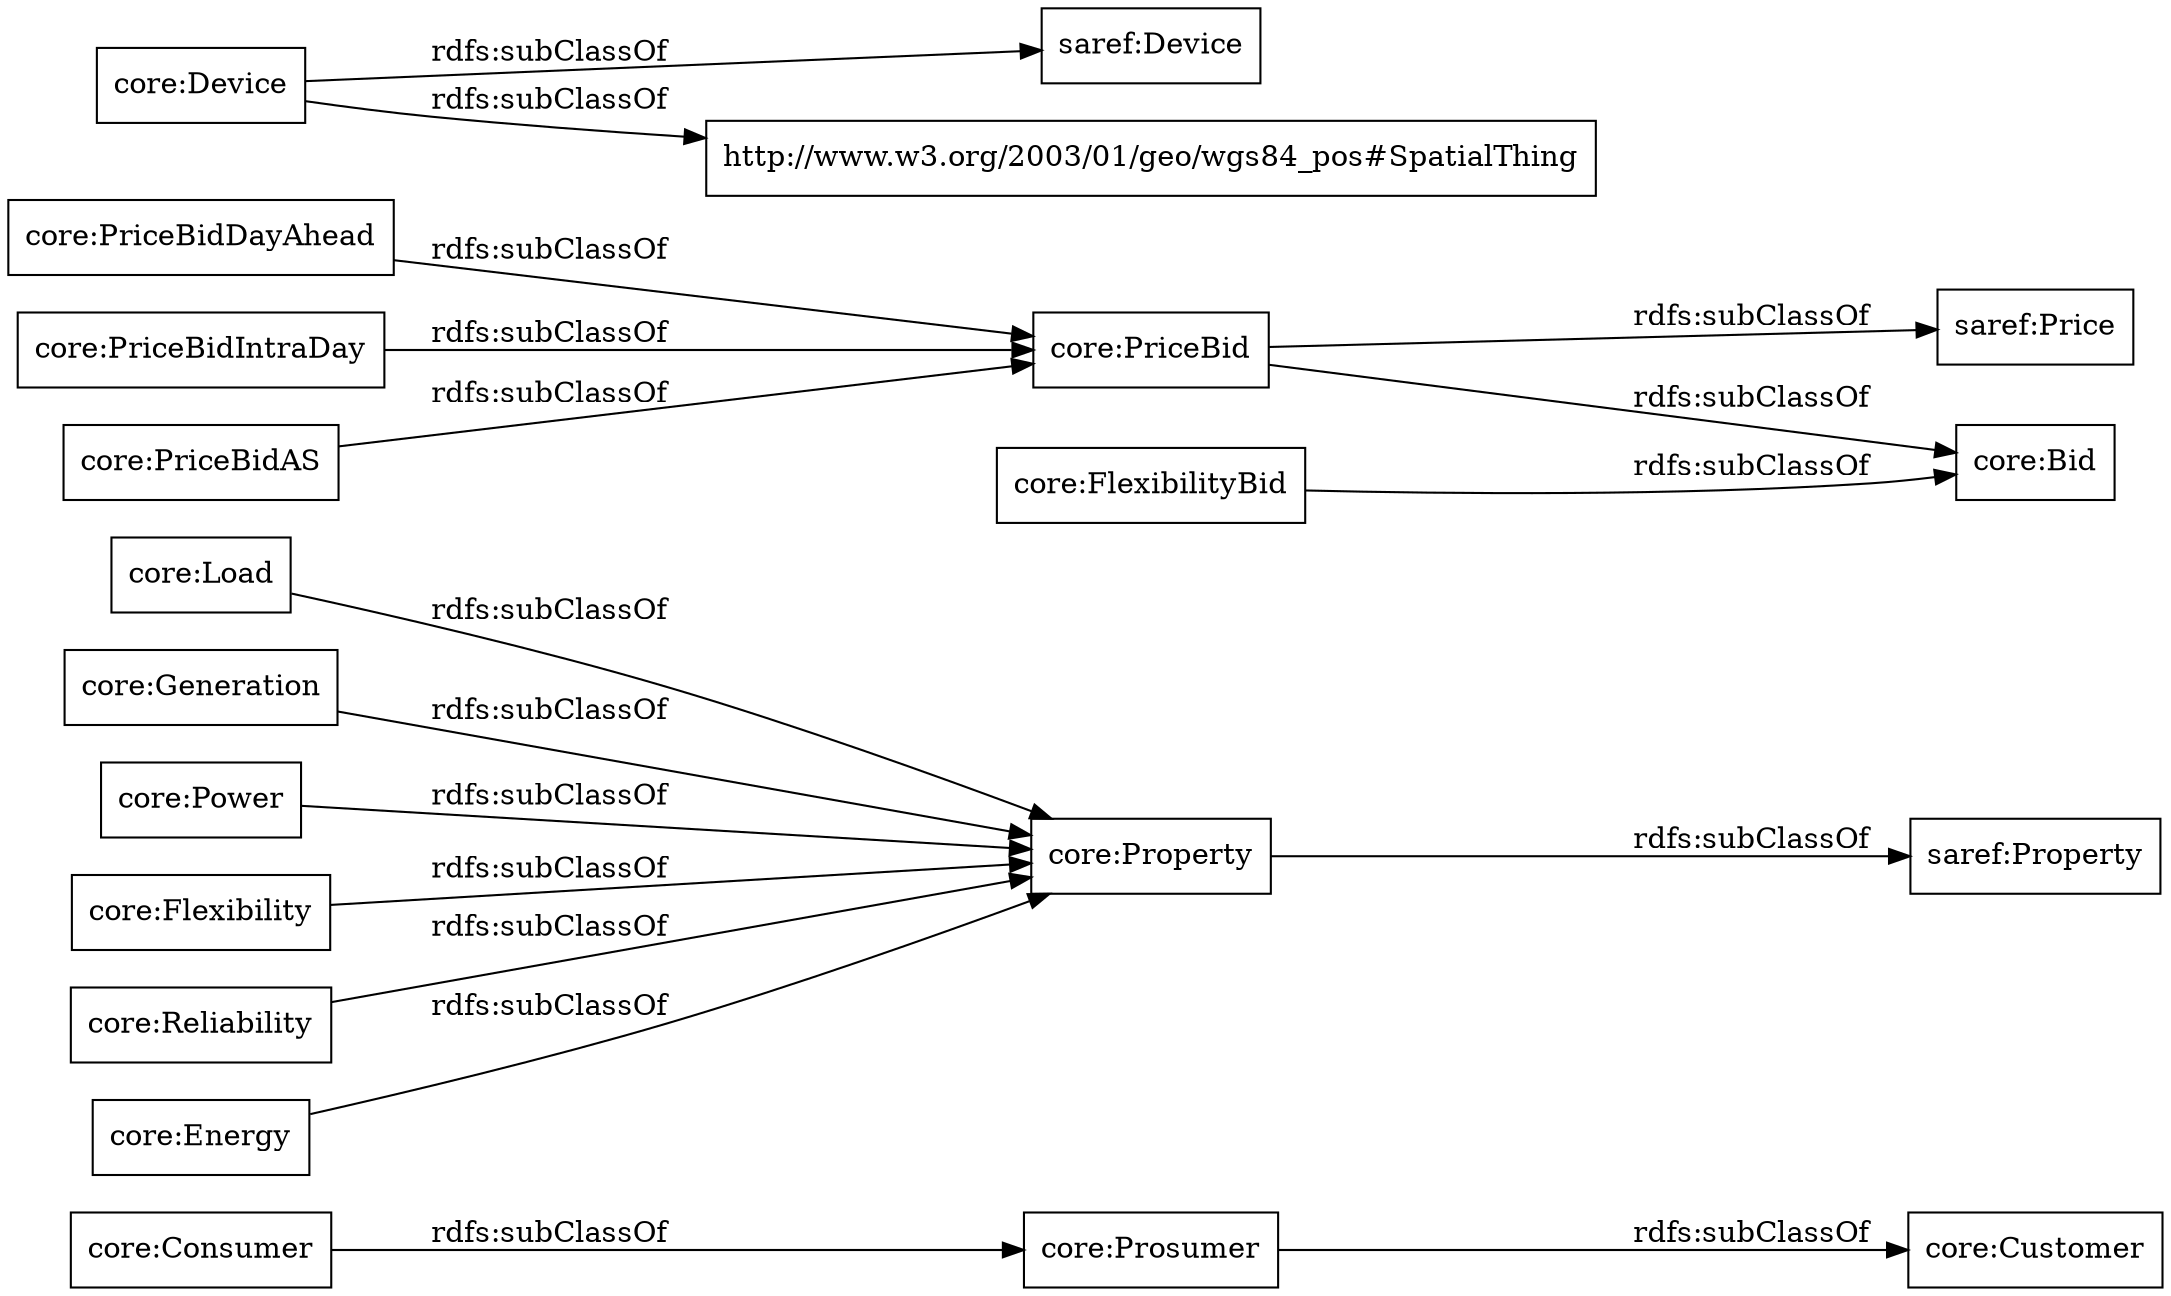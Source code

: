 digraph ar2dtool_diagram { 
rankdir=LR;
size="1000"
node [shape = rectangle, color="black"]; "core:Customer" "saref:Property" "core:Consumer" "core:Load" "core:PriceBidDayAhead" "core:Generation" "saref:Device" "core:PriceBidIntraDay" "core:Power" "core:Prosumer" "core:FlexibilityBid" "core:Device" "core:Flexibility" "core:Reliability" "http://www.w3.org/2003/01/geo/wgs84_pos#SpatialThing" "saref:Price" "core:Property" "core:PriceBidAS" "core:Energy" "core:Bid" "core:PriceBid" ; /*classes style*/
	"core:Generation" -> "core:Property" [ label = "rdfs:subClassOf" ];
	"core:Flexibility" -> "core:Property" [ label = "rdfs:subClassOf" ];
	"core:FlexibilityBid" -> "core:Bid" [ label = "rdfs:subClassOf" ];
	"core:Reliability" -> "core:Property" [ label = "rdfs:subClassOf" ];
	"core:Energy" -> "core:Property" [ label = "rdfs:subClassOf" ];
	"core:PriceBidAS" -> "core:PriceBid" [ label = "rdfs:subClassOf" ];
	"core:PriceBidIntraDay" -> "core:PriceBid" [ label = "rdfs:subClassOf" ];
	"core:Power" -> "core:Property" [ label = "rdfs:subClassOf" ];
	"core:Prosumer" -> "core:Customer" [ label = "rdfs:subClassOf" ];
	"core:Device" -> "saref:Device" [ label = "rdfs:subClassOf" ];
	"core:Device" -> "http://www.w3.org/2003/01/geo/wgs84_pos#SpatialThing" [ label = "rdfs:subClassOf" ];
	"core:Property" -> "saref:Property" [ label = "rdfs:subClassOf" ];
	"core:PriceBid" -> "saref:Price" [ label = "rdfs:subClassOf" ];
	"core:PriceBid" -> "core:Bid" [ label = "rdfs:subClassOf" ];
	"core:Consumer" -> "core:Prosumer" [ label = "rdfs:subClassOf" ];
	"core:PriceBidDayAhead" -> "core:PriceBid" [ label = "rdfs:subClassOf" ];
	"core:Load" -> "core:Property" [ label = "rdfs:subClassOf" ];

}

